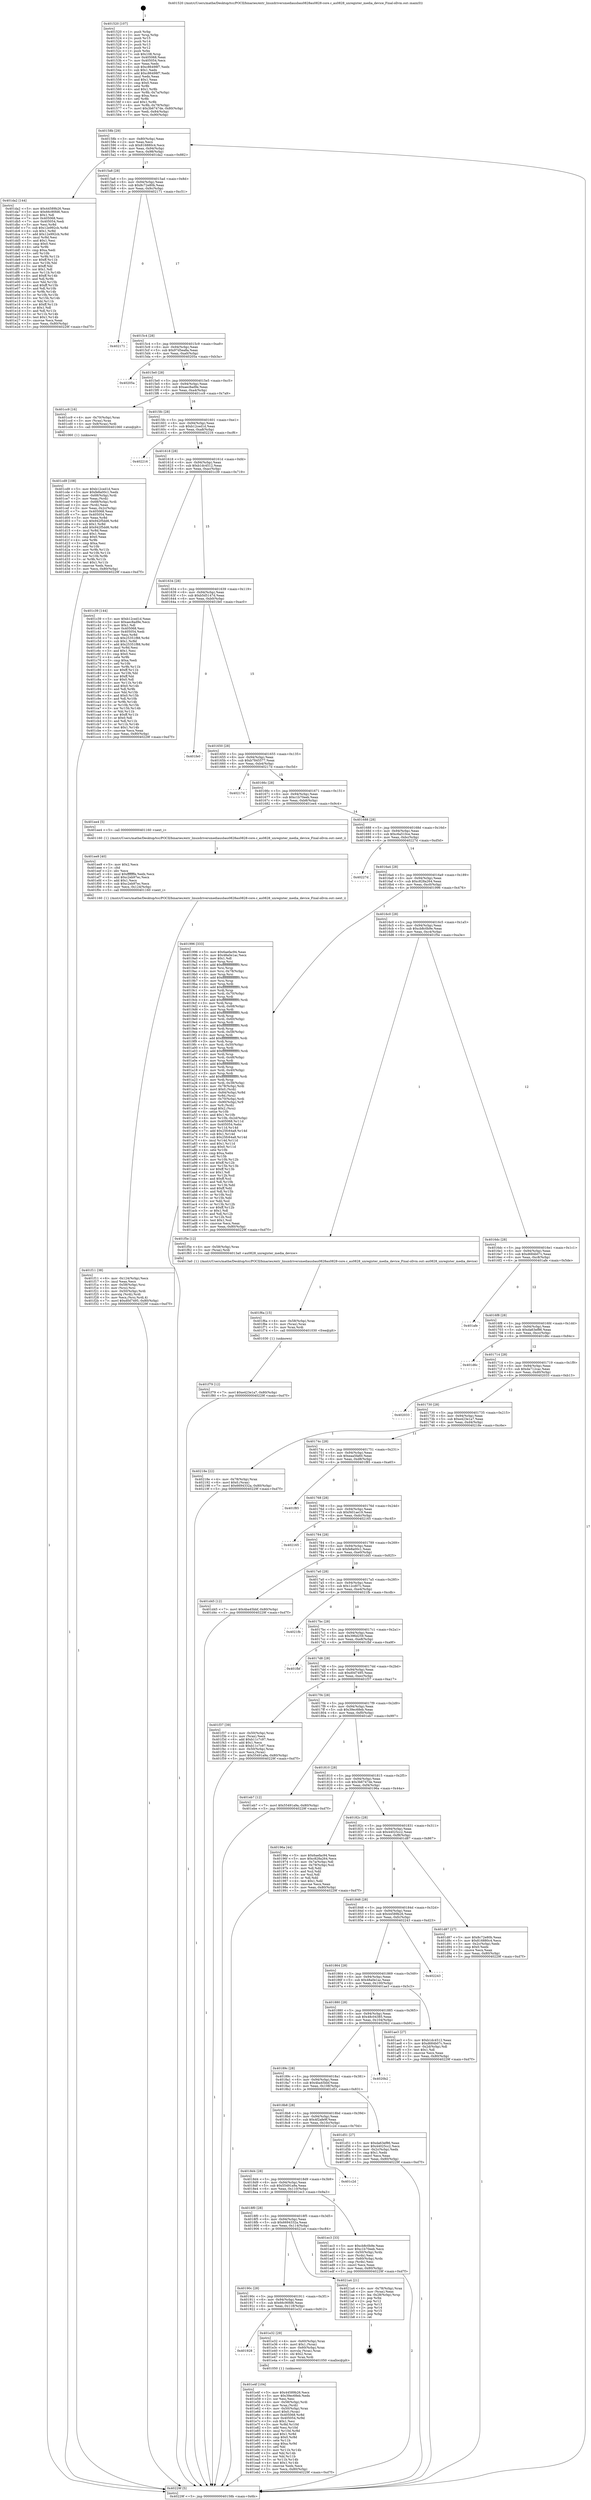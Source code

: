 digraph "0x401520" {
  label = "0x401520 (/mnt/c/Users/mathe/Desktop/tcc/POCII/binaries/extr_linuxdriversmediausbau0828au0828-core.c_au0828_unregister_media_device_Final-ollvm.out::main(0))"
  labelloc = "t"
  node[shape=record]

  Entry [label="",width=0.3,height=0.3,shape=circle,fillcolor=black,style=filled]
  "0x40158b" [label="{
     0x40158b [29]\l
     | [instrs]\l
     &nbsp;&nbsp;0x40158b \<+3\>: mov -0x80(%rbp),%eax\l
     &nbsp;&nbsp;0x40158e \<+2\>: mov %eax,%ecx\l
     &nbsp;&nbsp;0x401590 \<+6\>: sub $0x816880c4,%ecx\l
     &nbsp;&nbsp;0x401596 \<+6\>: mov %eax,-0x94(%rbp)\l
     &nbsp;&nbsp;0x40159c \<+6\>: mov %ecx,-0x98(%rbp)\l
     &nbsp;&nbsp;0x4015a2 \<+6\>: je 0000000000401da2 \<main+0x882\>\l
  }"]
  "0x401da2" [label="{
     0x401da2 [144]\l
     | [instrs]\l
     &nbsp;&nbsp;0x401da2 \<+5\>: mov $0x44589b26,%eax\l
     &nbsp;&nbsp;0x401da7 \<+5\>: mov $0x66c90fd6,%ecx\l
     &nbsp;&nbsp;0x401dac \<+2\>: mov $0x1,%dl\l
     &nbsp;&nbsp;0x401dae \<+7\>: mov 0x405068,%esi\l
     &nbsp;&nbsp;0x401db5 \<+7\>: mov 0x405054,%edi\l
     &nbsp;&nbsp;0x401dbc \<+3\>: mov %esi,%r8d\l
     &nbsp;&nbsp;0x401dbf \<+7\>: sub $0x12e992cb,%r8d\l
     &nbsp;&nbsp;0x401dc6 \<+4\>: sub $0x1,%r8d\l
     &nbsp;&nbsp;0x401dca \<+7\>: add $0x12e992cb,%r8d\l
     &nbsp;&nbsp;0x401dd1 \<+4\>: imul %r8d,%esi\l
     &nbsp;&nbsp;0x401dd5 \<+3\>: and $0x1,%esi\l
     &nbsp;&nbsp;0x401dd8 \<+3\>: cmp $0x0,%esi\l
     &nbsp;&nbsp;0x401ddb \<+4\>: sete %r9b\l
     &nbsp;&nbsp;0x401ddf \<+3\>: cmp $0xa,%edi\l
     &nbsp;&nbsp;0x401de2 \<+4\>: setl %r10b\l
     &nbsp;&nbsp;0x401de6 \<+3\>: mov %r9b,%r11b\l
     &nbsp;&nbsp;0x401de9 \<+4\>: xor $0xff,%r11b\l
     &nbsp;&nbsp;0x401ded \<+3\>: mov %r10b,%bl\l
     &nbsp;&nbsp;0x401df0 \<+3\>: xor $0xff,%bl\l
     &nbsp;&nbsp;0x401df3 \<+3\>: xor $0x1,%dl\l
     &nbsp;&nbsp;0x401df6 \<+3\>: mov %r11b,%r14b\l
     &nbsp;&nbsp;0x401df9 \<+4\>: and $0xff,%r14b\l
     &nbsp;&nbsp;0x401dfd \<+3\>: and %dl,%r9b\l
     &nbsp;&nbsp;0x401e00 \<+3\>: mov %bl,%r15b\l
     &nbsp;&nbsp;0x401e03 \<+4\>: and $0xff,%r15b\l
     &nbsp;&nbsp;0x401e07 \<+3\>: and %dl,%r10b\l
     &nbsp;&nbsp;0x401e0a \<+3\>: or %r9b,%r14b\l
     &nbsp;&nbsp;0x401e0d \<+3\>: or %r10b,%r15b\l
     &nbsp;&nbsp;0x401e10 \<+3\>: xor %r15b,%r14b\l
     &nbsp;&nbsp;0x401e13 \<+3\>: or %bl,%r11b\l
     &nbsp;&nbsp;0x401e16 \<+4\>: xor $0xff,%r11b\l
     &nbsp;&nbsp;0x401e1a \<+3\>: or $0x1,%dl\l
     &nbsp;&nbsp;0x401e1d \<+3\>: and %dl,%r11b\l
     &nbsp;&nbsp;0x401e20 \<+3\>: or %r11b,%r14b\l
     &nbsp;&nbsp;0x401e23 \<+4\>: test $0x1,%r14b\l
     &nbsp;&nbsp;0x401e27 \<+3\>: cmovne %ecx,%eax\l
     &nbsp;&nbsp;0x401e2a \<+3\>: mov %eax,-0x80(%rbp)\l
     &nbsp;&nbsp;0x401e2d \<+5\>: jmp 000000000040229f \<main+0xd7f\>\l
  }"]
  "0x4015a8" [label="{
     0x4015a8 [28]\l
     | [instrs]\l
     &nbsp;&nbsp;0x4015a8 \<+5\>: jmp 00000000004015ad \<main+0x8d\>\l
     &nbsp;&nbsp;0x4015ad \<+6\>: mov -0x94(%rbp),%eax\l
     &nbsp;&nbsp;0x4015b3 \<+5\>: sub $0x8c72e80b,%eax\l
     &nbsp;&nbsp;0x4015b8 \<+6\>: mov %eax,-0x9c(%rbp)\l
     &nbsp;&nbsp;0x4015be \<+6\>: je 0000000000402171 \<main+0xc51\>\l
  }"]
  Exit [label="",width=0.3,height=0.3,shape=circle,fillcolor=black,style=filled,peripheries=2]
  "0x402171" [label="{
     0x402171\l
  }", style=dashed]
  "0x4015c4" [label="{
     0x4015c4 [28]\l
     | [instrs]\l
     &nbsp;&nbsp;0x4015c4 \<+5\>: jmp 00000000004015c9 \<main+0xa9\>\l
     &nbsp;&nbsp;0x4015c9 \<+6\>: mov -0x94(%rbp),%eax\l
     &nbsp;&nbsp;0x4015cf \<+5\>: sub $0x97d5ea8a,%eax\l
     &nbsp;&nbsp;0x4015d4 \<+6\>: mov %eax,-0xa0(%rbp)\l
     &nbsp;&nbsp;0x4015da \<+6\>: je 000000000040205a \<main+0xb3a\>\l
  }"]
  "0x401f79" [label="{
     0x401f79 [12]\l
     | [instrs]\l
     &nbsp;&nbsp;0x401f79 \<+7\>: movl $0xe423e1a7,-0x80(%rbp)\l
     &nbsp;&nbsp;0x401f80 \<+5\>: jmp 000000000040229f \<main+0xd7f\>\l
  }"]
  "0x40205a" [label="{
     0x40205a\l
  }", style=dashed]
  "0x4015e0" [label="{
     0x4015e0 [28]\l
     | [instrs]\l
     &nbsp;&nbsp;0x4015e0 \<+5\>: jmp 00000000004015e5 \<main+0xc5\>\l
     &nbsp;&nbsp;0x4015e5 \<+6\>: mov -0x94(%rbp),%eax\l
     &nbsp;&nbsp;0x4015eb \<+5\>: sub $0xaec8ad9e,%eax\l
     &nbsp;&nbsp;0x4015f0 \<+6\>: mov %eax,-0xa4(%rbp)\l
     &nbsp;&nbsp;0x4015f6 \<+6\>: je 0000000000401cc9 \<main+0x7a9\>\l
  }"]
  "0x401f6a" [label="{
     0x401f6a [15]\l
     | [instrs]\l
     &nbsp;&nbsp;0x401f6a \<+4\>: mov -0x58(%rbp),%rax\l
     &nbsp;&nbsp;0x401f6e \<+3\>: mov (%rax),%rax\l
     &nbsp;&nbsp;0x401f71 \<+3\>: mov %rax,%rdi\l
     &nbsp;&nbsp;0x401f74 \<+5\>: call 0000000000401030 \<free@plt\>\l
     | [calls]\l
     &nbsp;&nbsp;0x401030 \{1\} (unknown)\l
  }"]
  "0x401cc9" [label="{
     0x401cc9 [16]\l
     | [instrs]\l
     &nbsp;&nbsp;0x401cc9 \<+4\>: mov -0x70(%rbp),%rax\l
     &nbsp;&nbsp;0x401ccd \<+3\>: mov (%rax),%rax\l
     &nbsp;&nbsp;0x401cd0 \<+4\>: mov 0x8(%rax),%rdi\l
     &nbsp;&nbsp;0x401cd4 \<+5\>: call 0000000000401060 \<atoi@plt\>\l
     | [calls]\l
     &nbsp;&nbsp;0x401060 \{1\} (unknown)\l
  }"]
  "0x4015fc" [label="{
     0x4015fc [28]\l
     | [instrs]\l
     &nbsp;&nbsp;0x4015fc \<+5\>: jmp 0000000000401601 \<main+0xe1\>\l
     &nbsp;&nbsp;0x401601 \<+6\>: mov -0x94(%rbp),%eax\l
     &nbsp;&nbsp;0x401607 \<+5\>: sub $0xb12ced1d,%eax\l
     &nbsp;&nbsp;0x40160c \<+6\>: mov %eax,-0xa8(%rbp)\l
     &nbsp;&nbsp;0x401612 \<+6\>: je 0000000000402216 \<main+0xcf6\>\l
  }"]
  "0x401f11" [label="{
     0x401f11 [38]\l
     | [instrs]\l
     &nbsp;&nbsp;0x401f11 \<+6\>: mov -0x124(%rbp),%ecx\l
     &nbsp;&nbsp;0x401f17 \<+3\>: imul %eax,%ecx\l
     &nbsp;&nbsp;0x401f1a \<+4\>: mov -0x58(%rbp),%rsi\l
     &nbsp;&nbsp;0x401f1e \<+3\>: mov (%rsi),%rsi\l
     &nbsp;&nbsp;0x401f21 \<+4\>: mov -0x50(%rbp),%rdi\l
     &nbsp;&nbsp;0x401f25 \<+3\>: movslq (%rdi),%rdi\l
     &nbsp;&nbsp;0x401f28 \<+3\>: mov %ecx,(%rsi,%rdi,4)\l
     &nbsp;&nbsp;0x401f2b \<+7\>: movl $0xd0d7495,-0x80(%rbp)\l
     &nbsp;&nbsp;0x401f32 \<+5\>: jmp 000000000040229f \<main+0xd7f\>\l
  }"]
  "0x402216" [label="{
     0x402216\l
  }", style=dashed]
  "0x401618" [label="{
     0x401618 [28]\l
     | [instrs]\l
     &nbsp;&nbsp;0x401618 \<+5\>: jmp 000000000040161d \<main+0xfd\>\l
     &nbsp;&nbsp;0x40161d \<+6\>: mov -0x94(%rbp),%eax\l
     &nbsp;&nbsp;0x401623 \<+5\>: sub $0xb1dc4512,%eax\l
     &nbsp;&nbsp;0x401628 \<+6\>: mov %eax,-0xac(%rbp)\l
     &nbsp;&nbsp;0x40162e \<+6\>: je 0000000000401c39 \<main+0x719\>\l
  }"]
  "0x401ee9" [label="{
     0x401ee9 [40]\l
     | [instrs]\l
     &nbsp;&nbsp;0x401ee9 \<+5\>: mov $0x2,%ecx\l
     &nbsp;&nbsp;0x401eee \<+1\>: cltd\l
     &nbsp;&nbsp;0x401eef \<+2\>: idiv %ecx\l
     &nbsp;&nbsp;0x401ef1 \<+6\>: imul $0xfffffffe,%edx,%ecx\l
     &nbsp;&nbsp;0x401ef7 \<+6\>: add $0xc2eb97ec,%ecx\l
     &nbsp;&nbsp;0x401efd \<+3\>: add $0x1,%ecx\l
     &nbsp;&nbsp;0x401f00 \<+6\>: sub $0xc2eb97ec,%ecx\l
     &nbsp;&nbsp;0x401f06 \<+6\>: mov %ecx,-0x124(%rbp)\l
     &nbsp;&nbsp;0x401f0c \<+5\>: call 0000000000401160 \<next_i\>\l
     | [calls]\l
     &nbsp;&nbsp;0x401160 \{1\} (/mnt/c/Users/mathe/Desktop/tcc/POCII/binaries/extr_linuxdriversmediausbau0828au0828-core.c_au0828_unregister_media_device_Final-ollvm.out::next_i)\l
  }"]
  "0x401c39" [label="{
     0x401c39 [144]\l
     | [instrs]\l
     &nbsp;&nbsp;0x401c39 \<+5\>: mov $0xb12ced1d,%eax\l
     &nbsp;&nbsp;0x401c3e \<+5\>: mov $0xaec8ad9e,%ecx\l
     &nbsp;&nbsp;0x401c43 \<+2\>: mov $0x1,%dl\l
     &nbsp;&nbsp;0x401c45 \<+7\>: mov 0x405068,%esi\l
     &nbsp;&nbsp;0x401c4c \<+7\>: mov 0x405054,%edi\l
     &nbsp;&nbsp;0x401c53 \<+3\>: mov %esi,%r8d\l
     &nbsp;&nbsp;0x401c56 \<+7\>: sub $0x25351f88,%r8d\l
     &nbsp;&nbsp;0x401c5d \<+4\>: sub $0x1,%r8d\l
     &nbsp;&nbsp;0x401c61 \<+7\>: add $0x25351f88,%r8d\l
     &nbsp;&nbsp;0x401c68 \<+4\>: imul %r8d,%esi\l
     &nbsp;&nbsp;0x401c6c \<+3\>: and $0x1,%esi\l
     &nbsp;&nbsp;0x401c6f \<+3\>: cmp $0x0,%esi\l
     &nbsp;&nbsp;0x401c72 \<+4\>: sete %r9b\l
     &nbsp;&nbsp;0x401c76 \<+3\>: cmp $0xa,%edi\l
     &nbsp;&nbsp;0x401c79 \<+4\>: setl %r10b\l
     &nbsp;&nbsp;0x401c7d \<+3\>: mov %r9b,%r11b\l
     &nbsp;&nbsp;0x401c80 \<+4\>: xor $0xff,%r11b\l
     &nbsp;&nbsp;0x401c84 \<+3\>: mov %r10b,%bl\l
     &nbsp;&nbsp;0x401c87 \<+3\>: xor $0xff,%bl\l
     &nbsp;&nbsp;0x401c8a \<+3\>: xor $0x0,%dl\l
     &nbsp;&nbsp;0x401c8d \<+3\>: mov %r11b,%r14b\l
     &nbsp;&nbsp;0x401c90 \<+4\>: and $0x0,%r14b\l
     &nbsp;&nbsp;0x401c94 \<+3\>: and %dl,%r9b\l
     &nbsp;&nbsp;0x401c97 \<+3\>: mov %bl,%r15b\l
     &nbsp;&nbsp;0x401c9a \<+4\>: and $0x0,%r15b\l
     &nbsp;&nbsp;0x401c9e \<+3\>: and %dl,%r10b\l
     &nbsp;&nbsp;0x401ca1 \<+3\>: or %r9b,%r14b\l
     &nbsp;&nbsp;0x401ca4 \<+3\>: or %r10b,%r15b\l
     &nbsp;&nbsp;0x401ca7 \<+3\>: xor %r15b,%r14b\l
     &nbsp;&nbsp;0x401caa \<+3\>: or %bl,%r11b\l
     &nbsp;&nbsp;0x401cad \<+4\>: xor $0xff,%r11b\l
     &nbsp;&nbsp;0x401cb1 \<+3\>: or $0x0,%dl\l
     &nbsp;&nbsp;0x401cb4 \<+3\>: and %dl,%r11b\l
     &nbsp;&nbsp;0x401cb7 \<+3\>: or %r11b,%r14b\l
     &nbsp;&nbsp;0x401cba \<+4\>: test $0x1,%r14b\l
     &nbsp;&nbsp;0x401cbe \<+3\>: cmovne %ecx,%eax\l
     &nbsp;&nbsp;0x401cc1 \<+3\>: mov %eax,-0x80(%rbp)\l
     &nbsp;&nbsp;0x401cc4 \<+5\>: jmp 000000000040229f \<main+0xd7f\>\l
  }"]
  "0x401634" [label="{
     0x401634 [28]\l
     | [instrs]\l
     &nbsp;&nbsp;0x401634 \<+5\>: jmp 0000000000401639 \<main+0x119\>\l
     &nbsp;&nbsp;0x401639 \<+6\>: mov -0x94(%rbp),%eax\l
     &nbsp;&nbsp;0x40163f \<+5\>: sub $0xb5d5147d,%eax\l
     &nbsp;&nbsp;0x401644 \<+6\>: mov %eax,-0xb0(%rbp)\l
     &nbsp;&nbsp;0x40164a \<+6\>: je 0000000000401fe0 \<main+0xac0\>\l
  }"]
  "0x401e4f" [label="{
     0x401e4f [104]\l
     | [instrs]\l
     &nbsp;&nbsp;0x401e4f \<+5\>: mov $0x44589b26,%ecx\l
     &nbsp;&nbsp;0x401e54 \<+5\>: mov $0x39ec68eb,%edx\l
     &nbsp;&nbsp;0x401e59 \<+2\>: xor %esi,%esi\l
     &nbsp;&nbsp;0x401e5b \<+4\>: mov -0x58(%rbp),%rdi\l
     &nbsp;&nbsp;0x401e5f \<+3\>: mov %rax,(%rdi)\l
     &nbsp;&nbsp;0x401e62 \<+4\>: mov -0x50(%rbp),%rax\l
     &nbsp;&nbsp;0x401e66 \<+6\>: movl $0x0,(%rax)\l
     &nbsp;&nbsp;0x401e6c \<+8\>: mov 0x405068,%r8d\l
     &nbsp;&nbsp;0x401e74 \<+8\>: mov 0x405054,%r9d\l
     &nbsp;&nbsp;0x401e7c \<+3\>: sub $0x1,%esi\l
     &nbsp;&nbsp;0x401e7f \<+3\>: mov %r8d,%r10d\l
     &nbsp;&nbsp;0x401e82 \<+3\>: add %esi,%r10d\l
     &nbsp;&nbsp;0x401e85 \<+4\>: imul %r10d,%r8d\l
     &nbsp;&nbsp;0x401e89 \<+4\>: and $0x1,%r8d\l
     &nbsp;&nbsp;0x401e8d \<+4\>: cmp $0x0,%r8d\l
     &nbsp;&nbsp;0x401e91 \<+4\>: sete %r11b\l
     &nbsp;&nbsp;0x401e95 \<+4\>: cmp $0xa,%r9d\l
     &nbsp;&nbsp;0x401e99 \<+3\>: setl %bl\l
     &nbsp;&nbsp;0x401e9c \<+3\>: mov %r11b,%r14b\l
     &nbsp;&nbsp;0x401e9f \<+3\>: and %bl,%r14b\l
     &nbsp;&nbsp;0x401ea2 \<+3\>: xor %bl,%r11b\l
     &nbsp;&nbsp;0x401ea5 \<+3\>: or %r11b,%r14b\l
     &nbsp;&nbsp;0x401ea8 \<+4\>: test $0x1,%r14b\l
     &nbsp;&nbsp;0x401eac \<+3\>: cmovne %edx,%ecx\l
     &nbsp;&nbsp;0x401eaf \<+3\>: mov %ecx,-0x80(%rbp)\l
     &nbsp;&nbsp;0x401eb2 \<+5\>: jmp 000000000040229f \<main+0xd7f\>\l
  }"]
  "0x401fe0" [label="{
     0x401fe0\l
  }", style=dashed]
  "0x401650" [label="{
     0x401650 [28]\l
     | [instrs]\l
     &nbsp;&nbsp;0x401650 \<+5\>: jmp 0000000000401655 \<main+0x135\>\l
     &nbsp;&nbsp;0x401655 \<+6\>: mov -0x94(%rbp),%eax\l
     &nbsp;&nbsp;0x40165b \<+5\>: sub $0xb7845577,%eax\l
     &nbsp;&nbsp;0x401660 \<+6\>: mov %eax,-0xb4(%rbp)\l
     &nbsp;&nbsp;0x401666 \<+6\>: je 000000000040217d \<main+0xc5d\>\l
  }"]
  "0x401928" [label="{
     0x401928\l
  }", style=dashed]
  "0x40217d" [label="{
     0x40217d\l
  }", style=dashed]
  "0x40166c" [label="{
     0x40166c [28]\l
     | [instrs]\l
     &nbsp;&nbsp;0x40166c \<+5\>: jmp 0000000000401671 \<main+0x151\>\l
     &nbsp;&nbsp;0x401671 \<+6\>: mov -0x94(%rbp),%eax\l
     &nbsp;&nbsp;0x401677 \<+5\>: sub $0xc1b70eeb,%eax\l
     &nbsp;&nbsp;0x40167c \<+6\>: mov %eax,-0xb8(%rbp)\l
     &nbsp;&nbsp;0x401682 \<+6\>: je 0000000000401ee4 \<main+0x9c4\>\l
  }"]
  "0x401e32" [label="{
     0x401e32 [29]\l
     | [instrs]\l
     &nbsp;&nbsp;0x401e32 \<+4\>: mov -0x60(%rbp),%rax\l
     &nbsp;&nbsp;0x401e36 \<+6\>: movl $0x1,(%rax)\l
     &nbsp;&nbsp;0x401e3c \<+4\>: mov -0x60(%rbp),%rax\l
     &nbsp;&nbsp;0x401e40 \<+3\>: movslq (%rax),%rax\l
     &nbsp;&nbsp;0x401e43 \<+4\>: shl $0x2,%rax\l
     &nbsp;&nbsp;0x401e47 \<+3\>: mov %rax,%rdi\l
     &nbsp;&nbsp;0x401e4a \<+5\>: call 0000000000401050 \<malloc@plt\>\l
     | [calls]\l
     &nbsp;&nbsp;0x401050 \{1\} (unknown)\l
  }"]
  "0x401ee4" [label="{
     0x401ee4 [5]\l
     | [instrs]\l
     &nbsp;&nbsp;0x401ee4 \<+5\>: call 0000000000401160 \<next_i\>\l
     | [calls]\l
     &nbsp;&nbsp;0x401160 \{1\} (/mnt/c/Users/mathe/Desktop/tcc/POCII/binaries/extr_linuxdriversmediausbau0828au0828-core.c_au0828_unregister_media_device_Final-ollvm.out::next_i)\l
  }"]
  "0x401688" [label="{
     0x401688 [28]\l
     | [instrs]\l
     &nbsp;&nbsp;0x401688 \<+5\>: jmp 000000000040168d \<main+0x16d\>\l
     &nbsp;&nbsp;0x40168d \<+6\>: mov -0x94(%rbp),%eax\l
     &nbsp;&nbsp;0x401693 \<+5\>: sub $0xc6a510ce,%eax\l
     &nbsp;&nbsp;0x401698 \<+6\>: mov %eax,-0xbc(%rbp)\l
     &nbsp;&nbsp;0x40169e \<+6\>: je 000000000040227d \<main+0xd5d\>\l
  }"]
  "0x40190c" [label="{
     0x40190c [28]\l
     | [instrs]\l
     &nbsp;&nbsp;0x40190c \<+5\>: jmp 0000000000401911 \<main+0x3f1\>\l
     &nbsp;&nbsp;0x401911 \<+6\>: mov -0x94(%rbp),%eax\l
     &nbsp;&nbsp;0x401917 \<+5\>: sub $0x66c90fd6,%eax\l
     &nbsp;&nbsp;0x40191c \<+6\>: mov %eax,-0x118(%rbp)\l
     &nbsp;&nbsp;0x401922 \<+6\>: je 0000000000401e32 \<main+0x912\>\l
  }"]
  "0x40227d" [label="{
     0x40227d\l
  }", style=dashed]
  "0x4016a4" [label="{
     0x4016a4 [28]\l
     | [instrs]\l
     &nbsp;&nbsp;0x4016a4 \<+5\>: jmp 00000000004016a9 \<main+0x189\>\l
     &nbsp;&nbsp;0x4016a9 \<+6\>: mov -0x94(%rbp),%eax\l
     &nbsp;&nbsp;0x4016af \<+5\>: sub $0xc828a264,%eax\l
     &nbsp;&nbsp;0x4016b4 \<+6\>: mov %eax,-0xc0(%rbp)\l
     &nbsp;&nbsp;0x4016ba \<+6\>: je 0000000000401996 \<main+0x476\>\l
  }"]
  "0x4021a4" [label="{
     0x4021a4 [21]\l
     | [instrs]\l
     &nbsp;&nbsp;0x4021a4 \<+4\>: mov -0x78(%rbp),%rax\l
     &nbsp;&nbsp;0x4021a8 \<+2\>: mov (%rax),%eax\l
     &nbsp;&nbsp;0x4021aa \<+4\>: lea -0x28(%rbp),%rsp\l
     &nbsp;&nbsp;0x4021ae \<+1\>: pop %rbx\l
     &nbsp;&nbsp;0x4021af \<+2\>: pop %r12\l
     &nbsp;&nbsp;0x4021b1 \<+2\>: pop %r13\l
     &nbsp;&nbsp;0x4021b3 \<+2\>: pop %r14\l
     &nbsp;&nbsp;0x4021b5 \<+2\>: pop %r15\l
     &nbsp;&nbsp;0x4021b7 \<+1\>: pop %rbp\l
     &nbsp;&nbsp;0x4021b8 \<+1\>: ret\l
  }"]
  "0x401996" [label="{
     0x401996 [333]\l
     | [instrs]\l
     &nbsp;&nbsp;0x401996 \<+5\>: mov $0x6aefac94,%eax\l
     &nbsp;&nbsp;0x40199b \<+5\>: mov $0x48a0e1ac,%ecx\l
     &nbsp;&nbsp;0x4019a0 \<+2\>: mov $0x1,%dl\l
     &nbsp;&nbsp;0x4019a2 \<+3\>: mov %rsp,%rsi\l
     &nbsp;&nbsp;0x4019a5 \<+4\>: add $0xfffffffffffffff0,%rsi\l
     &nbsp;&nbsp;0x4019a9 \<+3\>: mov %rsi,%rsp\l
     &nbsp;&nbsp;0x4019ac \<+4\>: mov %rsi,-0x78(%rbp)\l
     &nbsp;&nbsp;0x4019b0 \<+3\>: mov %rsp,%rsi\l
     &nbsp;&nbsp;0x4019b3 \<+4\>: add $0xfffffffffffffff0,%rsi\l
     &nbsp;&nbsp;0x4019b7 \<+3\>: mov %rsi,%rsp\l
     &nbsp;&nbsp;0x4019ba \<+3\>: mov %rsp,%rdi\l
     &nbsp;&nbsp;0x4019bd \<+4\>: add $0xfffffffffffffff0,%rdi\l
     &nbsp;&nbsp;0x4019c1 \<+3\>: mov %rdi,%rsp\l
     &nbsp;&nbsp;0x4019c4 \<+4\>: mov %rdi,-0x70(%rbp)\l
     &nbsp;&nbsp;0x4019c8 \<+3\>: mov %rsp,%rdi\l
     &nbsp;&nbsp;0x4019cb \<+4\>: add $0xfffffffffffffff0,%rdi\l
     &nbsp;&nbsp;0x4019cf \<+3\>: mov %rdi,%rsp\l
     &nbsp;&nbsp;0x4019d2 \<+4\>: mov %rdi,-0x68(%rbp)\l
     &nbsp;&nbsp;0x4019d6 \<+3\>: mov %rsp,%rdi\l
     &nbsp;&nbsp;0x4019d9 \<+4\>: add $0xfffffffffffffff0,%rdi\l
     &nbsp;&nbsp;0x4019dd \<+3\>: mov %rdi,%rsp\l
     &nbsp;&nbsp;0x4019e0 \<+4\>: mov %rdi,-0x60(%rbp)\l
     &nbsp;&nbsp;0x4019e4 \<+3\>: mov %rsp,%rdi\l
     &nbsp;&nbsp;0x4019e7 \<+4\>: add $0xfffffffffffffff0,%rdi\l
     &nbsp;&nbsp;0x4019eb \<+3\>: mov %rdi,%rsp\l
     &nbsp;&nbsp;0x4019ee \<+4\>: mov %rdi,-0x58(%rbp)\l
     &nbsp;&nbsp;0x4019f2 \<+3\>: mov %rsp,%rdi\l
     &nbsp;&nbsp;0x4019f5 \<+4\>: add $0xfffffffffffffff0,%rdi\l
     &nbsp;&nbsp;0x4019f9 \<+3\>: mov %rdi,%rsp\l
     &nbsp;&nbsp;0x4019fc \<+4\>: mov %rdi,-0x50(%rbp)\l
     &nbsp;&nbsp;0x401a00 \<+3\>: mov %rsp,%rdi\l
     &nbsp;&nbsp;0x401a03 \<+4\>: add $0xfffffffffffffff0,%rdi\l
     &nbsp;&nbsp;0x401a07 \<+3\>: mov %rdi,%rsp\l
     &nbsp;&nbsp;0x401a0a \<+4\>: mov %rdi,-0x48(%rbp)\l
     &nbsp;&nbsp;0x401a0e \<+3\>: mov %rsp,%rdi\l
     &nbsp;&nbsp;0x401a11 \<+4\>: add $0xfffffffffffffff0,%rdi\l
     &nbsp;&nbsp;0x401a15 \<+3\>: mov %rdi,%rsp\l
     &nbsp;&nbsp;0x401a18 \<+4\>: mov %rdi,-0x40(%rbp)\l
     &nbsp;&nbsp;0x401a1c \<+3\>: mov %rsp,%rdi\l
     &nbsp;&nbsp;0x401a1f \<+4\>: add $0xfffffffffffffff0,%rdi\l
     &nbsp;&nbsp;0x401a23 \<+3\>: mov %rdi,%rsp\l
     &nbsp;&nbsp;0x401a26 \<+4\>: mov %rdi,-0x38(%rbp)\l
     &nbsp;&nbsp;0x401a2a \<+4\>: mov -0x78(%rbp),%rdi\l
     &nbsp;&nbsp;0x401a2e \<+6\>: movl $0x0,(%rdi)\l
     &nbsp;&nbsp;0x401a34 \<+7\>: mov -0x84(%rbp),%r8d\l
     &nbsp;&nbsp;0x401a3b \<+3\>: mov %r8d,(%rsi)\l
     &nbsp;&nbsp;0x401a3e \<+4\>: mov -0x70(%rbp),%rdi\l
     &nbsp;&nbsp;0x401a42 \<+7\>: mov -0x90(%rbp),%r9\l
     &nbsp;&nbsp;0x401a49 \<+3\>: mov %r9,(%rdi)\l
     &nbsp;&nbsp;0x401a4c \<+3\>: cmpl $0x2,(%rsi)\l
     &nbsp;&nbsp;0x401a4f \<+4\>: setne %r10b\l
     &nbsp;&nbsp;0x401a53 \<+4\>: and $0x1,%r10b\l
     &nbsp;&nbsp;0x401a57 \<+4\>: mov %r10b,-0x2d(%rbp)\l
     &nbsp;&nbsp;0x401a5b \<+8\>: mov 0x405068,%r11d\l
     &nbsp;&nbsp;0x401a63 \<+7\>: mov 0x405054,%ebx\l
     &nbsp;&nbsp;0x401a6a \<+3\>: mov %r11d,%r14d\l
     &nbsp;&nbsp;0x401a6d \<+7\>: add $0x25fc64a8,%r14d\l
     &nbsp;&nbsp;0x401a74 \<+4\>: sub $0x1,%r14d\l
     &nbsp;&nbsp;0x401a78 \<+7\>: sub $0x25fc64a8,%r14d\l
     &nbsp;&nbsp;0x401a7f \<+4\>: imul %r14d,%r11d\l
     &nbsp;&nbsp;0x401a83 \<+4\>: and $0x1,%r11d\l
     &nbsp;&nbsp;0x401a87 \<+4\>: cmp $0x0,%r11d\l
     &nbsp;&nbsp;0x401a8b \<+4\>: sete %r10b\l
     &nbsp;&nbsp;0x401a8f \<+3\>: cmp $0xa,%ebx\l
     &nbsp;&nbsp;0x401a92 \<+4\>: setl %r15b\l
     &nbsp;&nbsp;0x401a96 \<+3\>: mov %r10b,%r12b\l
     &nbsp;&nbsp;0x401a99 \<+4\>: xor $0xff,%r12b\l
     &nbsp;&nbsp;0x401a9d \<+3\>: mov %r15b,%r13b\l
     &nbsp;&nbsp;0x401aa0 \<+4\>: xor $0xff,%r13b\l
     &nbsp;&nbsp;0x401aa4 \<+3\>: xor $0x1,%dl\l
     &nbsp;&nbsp;0x401aa7 \<+3\>: mov %r12b,%sil\l
     &nbsp;&nbsp;0x401aaa \<+4\>: and $0xff,%sil\l
     &nbsp;&nbsp;0x401aae \<+3\>: and %dl,%r10b\l
     &nbsp;&nbsp;0x401ab1 \<+3\>: mov %r13b,%dil\l
     &nbsp;&nbsp;0x401ab4 \<+4\>: and $0xff,%dil\l
     &nbsp;&nbsp;0x401ab8 \<+3\>: and %dl,%r15b\l
     &nbsp;&nbsp;0x401abb \<+3\>: or %r10b,%sil\l
     &nbsp;&nbsp;0x401abe \<+3\>: or %r15b,%dil\l
     &nbsp;&nbsp;0x401ac1 \<+3\>: xor %dil,%sil\l
     &nbsp;&nbsp;0x401ac4 \<+3\>: or %r13b,%r12b\l
     &nbsp;&nbsp;0x401ac7 \<+4\>: xor $0xff,%r12b\l
     &nbsp;&nbsp;0x401acb \<+3\>: or $0x1,%dl\l
     &nbsp;&nbsp;0x401ace \<+3\>: and %dl,%r12b\l
     &nbsp;&nbsp;0x401ad1 \<+3\>: or %r12b,%sil\l
     &nbsp;&nbsp;0x401ad4 \<+4\>: test $0x1,%sil\l
     &nbsp;&nbsp;0x401ad8 \<+3\>: cmovne %ecx,%eax\l
     &nbsp;&nbsp;0x401adb \<+3\>: mov %eax,-0x80(%rbp)\l
     &nbsp;&nbsp;0x401ade \<+5\>: jmp 000000000040229f \<main+0xd7f\>\l
  }"]
  "0x4016c0" [label="{
     0x4016c0 [28]\l
     | [instrs]\l
     &nbsp;&nbsp;0x4016c0 \<+5\>: jmp 00000000004016c5 \<main+0x1a5\>\l
     &nbsp;&nbsp;0x4016c5 \<+6\>: mov -0x94(%rbp),%eax\l
     &nbsp;&nbsp;0x4016cb \<+5\>: sub $0xcb8c0b9e,%eax\l
     &nbsp;&nbsp;0x4016d0 \<+6\>: mov %eax,-0xc4(%rbp)\l
     &nbsp;&nbsp;0x4016d6 \<+6\>: je 0000000000401f5e \<main+0xa3e\>\l
  }"]
  "0x4018f0" [label="{
     0x4018f0 [28]\l
     | [instrs]\l
     &nbsp;&nbsp;0x4018f0 \<+5\>: jmp 00000000004018f5 \<main+0x3d5\>\l
     &nbsp;&nbsp;0x4018f5 \<+6\>: mov -0x94(%rbp),%eax\l
     &nbsp;&nbsp;0x4018fb \<+5\>: sub $0x6694332a,%eax\l
     &nbsp;&nbsp;0x401900 \<+6\>: mov %eax,-0x114(%rbp)\l
     &nbsp;&nbsp;0x401906 \<+6\>: je 00000000004021a4 \<main+0xc84\>\l
  }"]
  "0x401f5e" [label="{
     0x401f5e [12]\l
     | [instrs]\l
     &nbsp;&nbsp;0x401f5e \<+4\>: mov -0x58(%rbp),%rax\l
     &nbsp;&nbsp;0x401f62 \<+3\>: mov (%rax),%rdi\l
     &nbsp;&nbsp;0x401f65 \<+5\>: call 00000000004013a0 \<au0828_unregister_media_device\>\l
     | [calls]\l
     &nbsp;&nbsp;0x4013a0 \{1\} (/mnt/c/Users/mathe/Desktop/tcc/POCII/binaries/extr_linuxdriversmediausbau0828au0828-core.c_au0828_unregister_media_device_Final-ollvm.out::au0828_unregister_media_device)\l
  }"]
  "0x4016dc" [label="{
     0x4016dc [28]\l
     | [instrs]\l
     &nbsp;&nbsp;0x4016dc \<+5\>: jmp 00000000004016e1 \<main+0x1c1\>\l
     &nbsp;&nbsp;0x4016e1 \<+6\>: mov -0x94(%rbp),%eax\l
     &nbsp;&nbsp;0x4016e7 \<+5\>: sub $0xd684b07c,%eax\l
     &nbsp;&nbsp;0x4016ec \<+6\>: mov %eax,-0xc8(%rbp)\l
     &nbsp;&nbsp;0x4016f2 \<+6\>: je 0000000000401afe \<main+0x5de\>\l
  }"]
  "0x401ec3" [label="{
     0x401ec3 [33]\l
     | [instrs]\l
     &nbsp;&nbsp;0x401ec3 \<+5\>: mov $0xcb8c0b9e,%eax\l
     &nbsp;&nbsp;0x401ec8 \<+5\>: mov $0xc1b70eeb,%ecx\l
     &nbsp;&nbsp;0x401ecd \<+4\>: mov -0x50(%rbp),%rdx\l
     &nbsp;&nbsp;0x401ed1 \<+2\>: mov (%rdx),%esi\l
     &nbsp;&nbsp;0x401ed3 \<+4\>: mov -0x60(%rbp),%rdx\l
     &nbsp;&nbsp;0x401ed7 \<+2\>: cmp (%rdx),%esi\l
     &nbsp;&nbsp;0x401ed9 \<+3\>: cmovl %ecx,%eax\l
     &nbsp;&nbsp;0x401edc \<+3\>: mov %eax,-0x80(%rbp)\l
     &nbsp;&nbsp;0x401edf \<+5\>: jmp 000000000040229f \<main+0xd7f\>\l
  }"]
  "0x401afe" [label="{
     0x401afe\l
  }", style=dashed]
  "0x4016f8" [label="{
     0x4016f8 [28]\l
     | [instrs]\l
     &nbsp;&nbsp;0x4016f8 \<+5\>: jmp 00000000004016fd \<main+0x1dd\>\l
     &nbsp;&nbsp;0x4016fd \<+6\>: mov -0x94(%rbp),%eax\l
     &nbsp;&nbsp;0x401703 \<+5\>: sub $0xda63ef86,%eax\l
     &nbsp;&nbsp;0x401708 \<+6\>: mov %eax,-0xcc(%rbp)\l
     &nbsp;&nbsp;0x40170e \<+6\>: je 0000000000401d6c \<main+0x84c\>\l
  }"]
  "0x4018d4" [label="{
     0x4018d4 [28]\l
     | [instrs]\l
     &nbsp;&nbsp;0x4018d4 \<+5\>: jmp 00000000004018d9 \<main+0x3b9\>\l
     &nbsp;&nbsp;0x4018d9 \<+6\>: mov -0x94(%rbp),%eax\l
     &nbsp;&nbsp;0x4018df \<+5\>: sub $0x55491a9a,%eax\l
     &nbsp;&nbsp;0x4018e4 \<+6\>: mov %eax,-0x110(%rbp)\l
     &nbsp;&nbsp;0x4018ea \<+6\>: je 0000000000401ec3 \<main+0x9a3\>\l
  }"]
  "0x401d6c" [label="{
     0x401d6c\l
  }", style=dashed]
  "0x401714" [label="{
     0x401714 [28]\l
     | [instrs]\l
     &nbsp;&nbsp;0x401714 \<+5\>: jmp 0000000000401719 \<main+0x1f9\>\l
     &nbsp;&nbsp;0x401719 \<+6\>: mov -0x94(%rbp),%eax\l
     &nbsp;&nbsp;0x40171f \<+5\>: sub $0xda712cac,%eax\l
     &nbsp;&nbsp;0x401724 \<+6\>: mov %eax,-0xd0(%rbp)\l
     &nbsp;&nbsp;0x40172a \<+6\>: je 0000000000402033 \<main+0xb13\>\l
  }"]
  "0x401c2d" [label="{
     0x401c2d\l
  }", style=dashed]
  "0x402033" [label="{
     0x402033\l
  }", style=dashed]
  "0x401730" [label="{
     0x401730 [28]\l
     | [instrs]\l
     &nbsp;&nbsp;0x401730 \<+5\>: jmp 0000000000401735 \<main+0x215\>\l
     &nbsp;&nbsp;0x401735 \<+6\>: mov -0x94(%rbp),%eax\l
     &nbsp;&nbsp;0x40173b \<+5\>: sub $0xe423e1a7,%eax\l
     &nbsp;&nbsp;0x401740 \<+6\>: mov %eax,-0xd4(%rbp)\l
     &nbsp;&nbsp;0x401746 \<+6\>: je 000000000040218e \<main+0xc6e\>\l
  }"]
  "0x4018b8" [label="{
     0x4018b8 [28]\l
     | [instrs]\l
     &nbsp;&nbsp;0x4018b8 \<+5\>: jmp 00000000004018bd \<main+0x39d\>\l
     &nbsp;&nbsp;0x4018bd \<+6\>: mov -0x94(%rbp),%eax\l
     &nbsp;&nbsp;0x4018c3 \<+5\>: sub $0x4f2afe9f,%eax\l
     &nbsp;&nbsp;0x4018c8 \<+6\>: mov %eax,-0x10c(%rbp)\l
     &nbsp;&nbsp;0x4018ce \<+6\>: je 0000000000401c2d \<main+0x70d\>\l
  }"]
  "0x40218e" [label="{
     0x40218e [22]\l
     | [instrs]\l
     &nbsp;&nbsp;0x40218e \<+4\>: mov -0x78(%rbp),%rax\l
     &nbsp;&nbsp;0x402192 \<+6\>: movl $0x0,(%rax)\l
     &nbsp;&nbsp;0x402198 \<+7\>: movl $0x6694332a,-0x80(%rbp)\l
     &nbsp;&nbsp;0x40219f \<+5\>: jmp 000000000040229f \<main+0xd7f\>\l
  }"]
  "0x40174c" [label="{
     0x40174c [28]\l
     | [instrs]\l
     &nbsp;&nbsp;0x40174c \<+5\>: jmp 0000000000401751 \<main+0x231\>\l
     &nbsp;&nbsp;0x401751 \<+6\>: mov -0x94(%rbp),%eax\l
     &nbsp;&nbsp;0x401757 \<+5\>: sub $0xeaa5fa60,%eax\l
     &nbsp;&nbsp;0x40175c \<+6\>: mov %eax,-0xd8(%rbp)\l
     &nbsp;&nbsp;0x401762 \<+6\>: je 0000000000401f85 \<main+0xa65\>\l
  }"]
  "0x401d51" [label="{
     0x401d51 [27]\l
     | [instrs]\l
     &nbsp;&nbsp;0x401d51 \<+5\>: mov $0xda63ef86,%eax\l
     &nbsp;&nbsp;0x401d56 \<+5\>: mov $0x44025cc2,%ecx\l
     &nbsp;&nbsp;0x401d5b \<+3\>: mov -0x2c(%rbp),%edx\l
     &nbsp;&nbsp;0x401d5e \<+3\>: cmp $0x1,%edx\l
     &nbsp;&nbsp;0x401d61 \<+3\>: cmovl %ecx,%eax\l
     &nbsp;&nbsp;0x401d64 \<+3\>: mov %eax,-0x80(%rbp)\l
     &nbsp;&nbsp;0x401d67 \<+5\>: jmp 000000000040229f \<main+0xd7f\>\l
  }"]
  "0x401f85" [label="{
     0x401f85\l
  }", style=dashed]
  "0x401768" [label="{
     0x401768 [28]\l
     | [instrs]\l
     &nbsp;&nbsp;0x401768 \<+5\>: jmp 000000000040176d \<main+0x24d\>\l
     &nbsp;&nbsp;0x40176d \<+6\>: mov -0x94(%rbp),%eax\l
     &nbsp;&nbsp;0x401773 \<+5\>: sub $0xf401ae19,%eax\l
     &nbsp;&nbsp;0x401778 \<+6\>: mov %eax,-0xdc(%rbp)\l
     &nbsp;&nbsp;0x40177e \<+6\>: je 0000000000402165 \<main+0xc45\>\l
  }"]
  "0x40189c" [label="{
     0x40189c [28]\l
     | [instrs]\l
     &nbsp;&nbsp;0x40189c \<+5\>: jmp 00000000004018a1 \<main+0x381\>\l
     &nbsp;&nbsp;0x4018a1 \<+6\>: mov -0x94(%rbp),%eax\l
     &nbsp;&nbsp;0x4018a7 \<+5\>: sub $0x4ba45bbf,%eax\l
     &nbsp;&nbsp;0x4018ac \<+6\>: mov %eax,-0x108(%rbp)\l
     &nbsp;&nbsp;0x4018b2 \<+6\>: je 0000000000401d51 \<main+0x831\>\l
  }"]
  "0x402165" [label="{
     0x402165\l
  }", style=dashed]
  "0x401784" [label="{
     0x401784 [28]\l
     | [instrs]\l
     &nbsp;&nbsp;0x401784 \<+5\>: jmp 0000000000401789 \<main+0x269\>\l
     &nbsp;&nbsp;0x401789 \<+6\>: mov -0x94(%rbp),%eax\l
     &nbsp;&nbsp;0x40178f \<+5\>: sub $0xfe8a00c1,%eax\l
     &nbsp;&nbsp;0x401794 \<+6\>: mov %eax,-0xe0(%rbp)\l
     &nbsp;&nbsp;0x40179a \<+6\>: je 0000000000401d45 \<main+0x825\>\l
  }"]
  "0x4020b2" [label="{
     0x4020b2\l
  }", style=dashed]
  "0x401d45" [label="{
     0x401d45 [12]\l
     | [instrs]\l
     &nbsp;&nbsp;0x401d45 \<+7\>: movl $0x4ba45bbf,-0x80(%rbp)\l
     &nbsp;&nbsp;0x401d4c \<+5\>: jmp 000000000040229f \<main+0xd7f\>\l
  }"]
  "0x4017a0" [label="{
     0x4017a0 [28]\l
     | [instrs]\l
     &nbsp;&nbsp;0x4017a0 \<+5\>: jmp 00000000004017a5 \<main+0x285\>\l
     &nbsp;&nbsp;0x4017a5 \<+6\>: mov -0x94(%rbp),%eax\l
     &nbsp;&nbsp;0x4017ab \<+5\>: sub $0x12cd07c,%eax\l
     &nbsp;&nbsp;0x4017b0 \<+6\>: mov %eax,-0xe4(%rbp)\l
     &nbsp;&nbsp;0x4017b6 \<+6\>: je 00000000004021fb \<main+0xcdb\>\l
  }"]
  "0x401cd9" [label="{
     0x401cd9 [108]\l
     | [instrs]\l
     &nbsp;&nbsp;0x401cd9 \<+5\>: mov $0xb12ced1d,%ecx\l
     &nbsp;&nbsp;0x401cde \<+5\>: mov $0xfe8a00c1,%edx\l
     &nbsp;&nbsp;0x401ce3 \<+4\>: mov -0x68(%rbp),%rdi\l
     &nbsp;&nbsp;0x401ce7 \<+2\>: mov %eax,(%rdi)\l
     &nbsp;&nbsp;0x401ce9 \<+4\>: mov -0x68(%rbp),%rdi\l
     &nbsp;&nbsp;0x401ced \<+2\>: mov (%rdi),%eax\l
     &nbsp;&nbsp;0x401cef \<+3\>: mov %eax,-0x2c(%rbp)\l
     &nbsp;&nbsp;0x401cf2 \<+7\>: mov 0x405068,%eax\l
     &nbsp;&nbsp;0x401cf9 \<+7\>: mov 0x405054,%esi\l
     &nbsp;&nbsp;0x401d00 \<+3\>: mov %eax,%r8d\l
     &nbsp;&nbsp;0x401d03 \<+7\>: sub $0x942f5dd6,%r8d\l
     &nbsp;&nbsp;0x401d0a \<+4\>: sub $0x1,%r8d\l
     &nbsp;&nbsp;0x401d0e \<+7\>: add $0x942f5dd6,%r8d\l
     &nbsp;&nbsp;0x401d15 \<+4\>: imul %r8d,%eax\l
     &nbsp;&nbsp;0x401d19 \<+3\>: and $0x1,%eax\l
     &nbsp;&nbsp;0x401d1c \<+3\>: cmp $0x0,%eax\l
     &nbsp;&nbsp;0x401d1f \<+4\>: sete %r9b\l
     &nbsp;&nbsp;0x401d23 \<+3\>: cmp $0xa,%esi\l
     &nbsp;&nbsp;0x401d26 \<+4\>: setl %r10b\l
     &nbsp;&nbsp;0x401d2a \<+3\>: mov %r9b,%r11b\l
     &nbsp;&nbsp;0x401d2d \<+3\>: and %r10b,%r11b\l
     &nbsp;&nbsp;0x401d30 \<+3\>: xor %r10b,%r9b\l
     &nbsp;&nbsp;0x401d33 \<+3\>: or %r9b,%r11b\l
     &nbsp;&nbsp;0x401d36 \<+4\>: test $0x1,%r11b\l
     &nbsp;&nbsp;0x401d3a \<+3\>: cmovne %edx,%ecx\l
     &nbsp;&nbsp;0x401d3d \<+3\>: mov %ecx,-0x80(%rbp)\l
     &nbsp;&nbsp;0x401d40 \<+5\>: jmp 000000000040229f \<main+0xd7f\>\l
  }"]
  "0x4021fb" [label="{
     0x4021fb\l
  }", style=dashed]
  "0x4017bc" [label="{
     0x4017bc [28]\l
     | [instrs]\l
     &nbsp;&nbsp;0x4017bc \<+5\>: jmp 00000000004017c1 \<main+0x2a1\>\l
     &nbsp;&nbsp;0x4017c1 \<+6\>: mov -0x94(%rbp),%eax\l
     &nbsp;&nbsp;0x4017c7 \<+5\>: sub $0x396d259,%eax\l
     &nbsp;&nbsp;0x4017cc \<+6\>: mov %eax,-0xe8(%rbp)\l
     &nbsp;&nbsp;0x4017d2 \<+6\>: je 0000000000401fbf \<main+0xa9f\>\l
  }"]
  "0x401880" [label="{
     0x401880 [28]\l
     | [instrs]\l
     &nbsp;&nbsp;0x401880 \<+5\>: jmp 0000000000401885 \<main+0x365\>\l
     &nbsp;&nbsp;0x401885 \<+6\>: mov -0x94(%rbp),%eax\l
     &nbsp;&nbsp;0x40188b \<+5\>: sub $0x48c04385,%eax\l
     &nbsp;&nbsp;0x401890 \<+6\>: mov %eax,-0x104(%rbp)\l
     &nbsp;&nbsp;0x401896 \<+6\>: je 00000000004020b2 \<main+0xb92\>\l
  }"]
  "0x401fbf" [label="{
     0x401fbf\l
  }", style=dashed]
  "0x4017d8" [label="{
     0x4017d8 [28]\l
     | [instrs]\l
     &nbsp;&nbsp;0x4017d8 \<+5\>: jmp 00000000004017dd \<main+0x2bd\>\l
     &nbsp;&nbsp;0x4017dd \<+6\>: mov -0x94(%rbp),%eax\l
     &nbsp;&nbsp;0x4017e3 \<+5\>: sub $0xd0d7495,%eax\l
     &nbsp;&nbsp;0x4017e8 \<+6\>: mov %eax,-0xec(%rbp)\l
     &nbsp;&nbsp;0x4017ee \<+6\>: je 0000000000401f37 \<main+0xa17\>\l
  }"]
  "0x401ae3" [label="{
     0x401ae3 [27]\l
     | [instrs]\l
     &nbsp;&nbsp;0x401ae3 \<+5\>: mov $0xb1dc4512,%eax\l
     &nbsp;&nbsp;0x401ae8 \<+5\>: mov $0xd684b07c,%ecx\l
     &nbsp;&nbsp;0x401aed \<+3\>: mov -0x2d(%rbp),%dl\l
     &nbsp;&nbsp;0x401af0 \<+3\>: test $0x1,%dl\l
     &nbsp;&nbsp;0x401af3 \<+3\>: cmovne %ecx,%eax\l
     &nbsp;&nbsp;0x401af6 \<+3\>: mov %eax,-0x80(%rbp)\l
     &nbsp;&nbsp;0x401af9 \<+5\>: jmp 000000000040229f \<main+0xd7f\>\l
  }"]
  "0x401f37" [label="{
     0x401f37 [39]\l
     | [instrs]\l
     &nbsp;&nbsp;0x401f37 \<+4\>: mov -0x50(%rbp),%rax\l
     &nbsp;&nbsp;0x401f3b \<+2\>: mov (%rax),%ecx\l
     &nbsp;&nbsp;0x401f3d \<+6\>: add $0xb11c7c97,%ecx\l
     &nbsp;&nbsp;0x401f43 \<+3\>: add $0x1,%ecx\l
     &nbsp;&nbsp;0x401f46 \<+6\>: sub $0xb11c7c97,%ecx\l
     &nbsp;&nbsp;0x401f4c \<+4\>: mov -0x50(%rbp),%rax\l
     &nbsp;&nbsp;0x401f50 \<+2\>: mov %ecx,(%rax)\l
     &nbsp;&nbsp;0x401f52 \<+7\>: movl $0x55491a9a,-0x80(%rbp)\l
     &nbsp;&nbsp;0x401f59 \<+5\>: jmp 000000000040229f \<main+0xd7f\>\l
  }"]
  "0x4017f4" [label="{
     0x4017f4 [28]\l
     | [instrs]\l
     &nbsp;&nbsp;0x4017f4 \<+5\>: jmp 00000000004017f9 \<main+0x2d9\>\l
     &nbsp;&nbsp;0x4017f9 \<+6\>: mov -0x94(%rbp),%eax\l
     &nbsp;&nbsp;0x4017ff \<+5\>: sub $0x39ec68eb,%eax\l
     &nbsp;&nbsp;0x401804 \<+6\>: mov %eax,-0xf0(%rbp)\l
     &nbsp;&nbsp;0x40180a \<+6\>: je 0000000000401eb7 \<main+0x997\>\l
  }"]
  "0x401864" [label="{
     0x401864 [28]\l
     | [instrs]\l
     &nbsp;&nbsp;0x401864 \<+5\>: jmp 0000000000401869 \<main+0x349\>\l
     &nbsp;&nbsp;0x401869 \<+6\>: mov -0x94(%rbp),%eax\l
     &nbsp;&nbsp;0x40186f \<+5\>: sub $0x48a0e1ac,%eax\l
     &nbsp;&nbsp;0x401874 \<+6\>: mov %eax,-0x100(%rbp)\l
     &nbsp;&nbsp;0x40187a \<+6\>: je 0000000000401ae3 \<main+0x5c3\>\l
  }"]
  "0x401eb7" [label="{
     0x401eb7 [12]\l
     | [instrs]\l
     &nbsp;&nbsp;0x401eb7 \<+7\>: movl $0x55491a9a,-0x80(%rbp)\l
     &nbsp;&nbsp;0x401ebe \<+5\>: jmp 000000000040229f \<main+0xd7f\>\l
  }"]
  "0x401810" [label="{
     0x401810 [28]\l
     | [instrs]\l
     &nbsp;&nbsp;0x401810 \<+5\>: jmp 0000000000401815 \<main+0x2f5\>\l
     &nbsp;&nbsp;0x401815 \<+6\>: mov -0x94(%rbp),%eax\l
     &nbsp;&nbsp;0x40181b \<+5\>: sub $0x3b6747de,%eax\l
     &nbsp;&nbsp;0x401820 \<+6\>: mov %eax,-0xf4(%rbp)\l
     &nbsp;&nbsp;0x401826 \<+6\>: je 000000000040196a \<main+0x44a\>\l
  }"]
  "0x402243" [label="{
     0x402243\l
  }", style=dashed]
  "0x40196a" [label="{
     0x40196a [44]\l
     | [instrs]\l
     &nbsp;&nbsp;0x40196a \<+5\>: mov $0x6aefac94,%eax\l
     &nbsp;&nbsp;0x40196f \<+5\>: mov $0xc828a264,%ecx\l
     &nbsp;&nbsp;0x401974 \<+3\>: mov -0x7a(%rbp),%dl\l
     &nbsp;&nbsp;0x401977 \<+4\>: mov -0x79(%rbp),%sil\l
     &nbsp;&nbsp;0x40197b \<+3\>: mov %dl,%dil\l
     &nbsp;&nbsp;0x40197e \<+3\>: and %sil,%dil\l
     &nbsp;&nbsp;0x401981 \<+3\>: xor %sil,%dl\l
     &nbsp;&nbsp;0x401984 \<+3\>: or %dl,%dil\l
     &nbsp;&nbsp;0x401987 \<+4\>: test $0x1,%dil\l
     &nbsp;&nbsp;0x40198b \<+3\>: cmovne %ecx,%eax\l
     &nbsp;&nbsp;0x40198e \<+3\>: mov %eax,-0x80(%rbp)\l
     &nbsp;&nbsp;0x401991 \<+5\>: jmp 000000000040229f \<main+0xd7f\>\l
  }"]
  "0x40182c" [label="{
     0x40182c [28]\l
     | [instrs]\l
     &nbsp;&nbsp;0x40182c \<+5\>: jmp 0000000000401831 \<main+0x311\>\l
     &nbsp;&nbsp;0x401831 \<+6\>: mov -0x94(%rbp),%eax\l
     &nbsp;&nbsp;0x401837 \<+5\>: sub $0x44025cc2,%eax\l
     &nbsp;&nbsp;0x40183c \<+6\>: mov %eax,-0xf8(%rbp)\l
     &nbsp;&nbsp;0x401842 \<+6\>: je 0000000000401d87 \<main+0x867\>\l
  }"]
  "0x40229f" [label="{
     0x40229f [5]\l
     | [instrs]\l
     &nbsp;&nbsp;0x40229f \<+5\>: jmp 000000000040158b \<main+0x6b\>\l
  }"]
  "0x401520" [label="{
     0x401520 [107]\l
     | [instrs]\l
     &nbsp;&nbsp;0x401520 \<+1\>: push %rbp\l
     &nbsp;&nbsp;0x401521 \<+3\>: mov %rsp,%rbp\l
     &nbsp;&nbsp;0x401524 \<+2\>: push %r15\l
     &nbsp;&nbsp;0x401526 \<+2\>: push %r14\l
     &nbsp;&nbsp;0x401528 \<+2\>: push %r13\l
     &nbsp;&nbsp;0x40152a \<+2\>: push %r12\l
     &nbsp;&nbsp;0x40152c \<+1\>: push %rbx\l
     &nbsp;&nbsp;0x40152d \<+7\>: sub $0x108,%rsp\l
     &nbsp;&nbsp;0x401534 \<+7\>: mov 0x405068,%eax\l
     &nbsp;&nbsp;0x40153b \<+7\>: mov 0x405054,%ecx\l
     &nbsp;&nbsp;0x401542 \<+2\>: mov %eax,%edx\l
     &nbsp;&nbsp;0x401544 \<+6\>: sub $0xc86498f7,%edx\l
     &nbsp;&nbsp;0x40154a \<+3\>: sub $0x1,%edx\l
     &nbsp;&nbsp;0x40154d \<+6\>: add $0xc86498f7,%edx\l
     &nbsp;&nbsp;0x401553 \<+3\>: imul %edx,%eax\l
     &nbsp;&nbsp;0x401556 \<+3\>: and $0x1,%eax\l
     &nbsp;&nbsp;0x401559 \<+3\>: cmp $0x0,%eax\l
     &nbsp;&nbsp;0x40155c \<+4\>: sete %r8b\l
     &nbsp;&nbsp;0x401560 \<+4\>: and $0x1,%r8b\l
     &nbsp;&nbsp;0x401564 \<+4\>: mov %r8b,-0x7a(%rbp)\l
     &nbsp;&nbsp;0x401568 \<+3\>: cmp $0xa,%ecx\l
     &nbsp;&nbsp;0x40156b \<+4\>: setl %r8b\l
     &nbsp;&nbsp;0x40156f \<+4\>: and $0x1,%r8b\l
     &nbsp;&nbsp;0x401573 \<+4\>: mov %r8b,-0x79(%rbp)\l
     &nbsp;&nbsp;0x401577 \<+7\>: movl $0x3b6747de,-0x80(%rbp)\l
     &nbsp;&nbsp;0x40157e \<+6\>: mov %edi,-0x84(%rbp)\l
     &nbsp;&nbsp;0x401584 \<+7\>: mov %rsi,-0x90(%rbp)\l
  }"]
  "0x401848" [label="{
     0x401848 [28]\l
     | [instrs]\l
     &nbsp;&nbsp;0x401848 \<+5\>: jmp 000000000040184d \<main+0x32d\>\l
     &nbsp;&nbsp;0x40184d \<+6\>: mov -0x94(%rbp),%eax\l
     &nbsp;&nbsp;0x401853 \<+5\>: sub $0x44589b26,%eax\l
     &nbsp;&nbsp;0x401858 \<+6\>: mov %eax,-0xfc(%rbp)\l
     &nbsp;&nbsp;0x40185e \<+6\>: je 0000000000402243 \<main+0xd23\>\l
  }"]
  "0x401d87" [label="{
     0x401d87 [27]\l
     | [instrs]\l
     &nbsp;&nbsp;0x401d87 \<+5\>: mov $0x8c72e80b,%eax\l
     &nbsp;&nbsp;0x401d8c \<+5\>: mov $0x816880c4,%ecx\l
     &nbsp;&nbsp;0x401d91 \<+3\>: mov -0x2c(%rbp),%edx\l
     &nbsp;&nbsp;0x401d94 \<+3\>: cmp $0x0,%edx\l
     &nbsp;&nbsp;0x401d97 \<+3\>: cmove %ecx,%eax\l
     &nbsp;&nbsp;0x401d9a \<+3\>: mov %eax,-0x80(%rbp)\l
     &nbsp;&nbsp;0x401d9d \<+5\>: jmp 000000000040229f \<main+0xd7f\>\l
  }"]
  Entry -> "0x401520" [label=" 1"]
  "0x40158b" -> "0x401da2" [label=" 1"]
  "0x40158b" -> "0x4015a8" [label=" 17"]
  "0x4021a4" -> Exit [label=" 1"]
  "0x4015a8" -> "0x402171" [label=" 0"]
  "0x4015a8" -> "0x4015c4" [label=" 17"]
  "0x40218e" -> "0x40229f" [label=" 1"]
  "0x4015c4" -> "0x40205a" [label=" 0"]
  "0x4015c4" -> "0x4015e0" [label=" 17"]
  "0x401f79" -> "0x40229f" [label=" 1"]
  "0x4015e0" -> "0x401cc9" [label=" 1"]
  "0x4015e0" -> "0x4015fc" [label=" 16"]
  "0x401f6a" -> "0x401f79" [label=" 1"]
  "0x4015fc" -> "0x402216" [label=" 0"]
  "0x4015fc" -> "0x401618" [label=" 16"]
  "0x401f5e" -> "0x401f6a" [label=" 1"]
  "0x401618" -> "0x401c39" [label=" 1"]
  "0x401618" -> "0x401634" [label=" 15"]
  "0x401f37" -> "0x40229f" [label=" 1"]
  "0x401634" -> "0x401fe0" [label=" 0"]
  "0x401634" -> "0x401650" [label=" 15"]
  "0x401f11" -> "0x40229f" [label=" 1"]
  "0x401650" -> "0x40217d" [label=" 0"]
  "0x401650" -> "0x40166c" [label=" 15"]
  "0x401ee9" -> "0x401f11" [label=" 1"]
  "0x40166c" -> "0x401ee4" [label=" 1"]
  "0x40166c" -> "0x401688" [label=" 14"]
  "0x401ee4" -> "0x401ee9" [label=" 1"]
  "0x401688" -> "0x40227d" [label=" 0"]
  "0x401688" -> "0x4016a4" [label=" 14"]
  "0x401eb7" -> "0x40229f" [label=" 1"]
  "0x4016a4" -> "0x401996" [label=" 1"]
  "0x4016a4" -> "0x4016c0" [label=" 13"]
  "0x401e4f" -> "0x40229f" [label=" 1"]
  "0x4016c0" -> "0x401f5e" [label=" 1"]
  "0x4016c0" -> "0x4016dc" [label=" 12"]
  "0x40190c" -> "0x401928" [label=" 0"]
  "0x4016dc" -> "0x401afe" [label=" 0"]
  "0x4016dc" -> "0x4016f8" [label=" 12"]
  "0x40190c" -> "0x401e32" [label=" 1"]
  "0x4016f8" -> "0x401d6c" [label=" 0"]
  "0x4016f8" -> "0x401714" [label=" 12"]
  "0x4018f0" -> "0x40190c" [label=" 1"]
  "0x401714" -> "0x402033" [label=" 0"]
  "0x401714" -> "0x401730" [label=" 12"]
  "0x4018f0" -> "0x4021a4" [label=" 1"]
  "0x401730" -> "0x40218e" [label=" 1"]
  "0x401730" -> "0x40174c" [label=" 11"]
  "0x4018d4" -> "0x4018f0" [label=" 2"]
  "0x40174c" -> "0x401f85" [label=" 0"]
  "0x40174c" -> "0x401768" [label=" 11"]
  "0x4018d4" -> "0x401ec3" [label=" 2"]
  "0x401768" -> "0x402165" [label=" 0"]
  "0x401768" -> "0x401784" [label=" 11"]
  "0x4018b8" -> "0x4018d4" [label=" 4"]
  "0x401784" -> "0x401d45" [label=" 1"]
  "0x401784" -> "0x4017a0" [label=" 10"]
  "0x4018b8" -> "0x401c2d" [label=" 0"]
  "0x4017a0" -> "0x4021fb" [label=" 0"]
  "0x4017a0" -> "0x4017bc" [label=" 10"]
  "0x401da2" -> "0x40229f" [label=" 1"]
  "0x4017bc" -> "0x401fbf" [label=" 0"]
  "0x4017bc" -> "0x4017d8" [label=" 10"]
  "0x401d87" -> "0x40229f" [label=" 1"]
  "0x4017d8" -> "0x401f37" [label=" 1"]
  "0x4017d8" -> "0x4017f4" [label=" 9"]
  "0x401d51" -> "0x40229f" [label=" 1"]
  "0x4017f4" -> "0x401eb7" [label=" 1"]
  "0x4017f4" -> "0x401810" [label=" 8"]
  "0x40189c" -> "0x401d51" [label=" 1"]
  "0x401810" -> "0x40196a" [label=" 1"]
  "0x401810" -> "0x40182c" [label=" 7"]
  "0x40196a" -> "0x40229f" [label=" 1"]
  "0x401520" -> "0x40158b" [label=" 1"]
  "0x40229f" -> "0x40158b" [label=" 17"]
  "0x401ec3" -> "0x40229f" [label=" 2"]
  "0x401996" -> "0x40229f" [label=" 1"]
  "0x401880" -> "0x4020b2" [label=" 0"]
  "0x40182c" -> "0x401d87" [label=" 1"]
  "0x40182c" -> "0x401848" [label=" 6"]
  "0x401880" -> "0x40189c" [label=" 5"]
  "0x401848" -> "0x402243" [label=" 0"]
  "0x401848" -> "0x401864" [label=" 6"]
  "0x40189c" -> "0x4018b8" [label=" 4"]
  "0x401864" -> "0x401ae3" [label=" 1"]
  "0x401864" -> "0x401880" [label=" 5"]
  "0x401ae3" -> "0x40229f" [label=" 1"]
  "0x401c39" -> "0x40229f" [label=" 1"]
  "0x401cc9" -> "0x401cd9" [label=" 1"]
  "0x401cd9" -> "0x40229f" [label=" 1"]
  "0x401d45" -> "0x40229f" [label=" 1"]
  "0x401e32" -> "0x401e4f" [label=" 1"]
}
